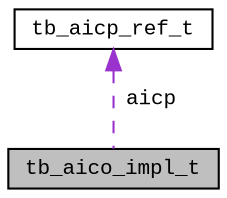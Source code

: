 digraph "tb_aico_impl_t"
{
  edge [fontname="CourierNew",fontsize="10",labelfontname="CourierNew",labelfontsize="10"];
  node [fontname="CourierNew",fontsize="10",shape=record];
  Node1 [label="tb_aico_impl_t",height=0.2,width=0.4,color="black", fillcolor="grey75", style="filled" fontcolor="black"];
  Node2 -> Node1 [dir="back",color="darkorchid3",fontsize="10",style="dashed",label=" aicp" ,fontname="CourierNew"];
  Node2 [label="tb_aicp_ref_t",height=0.2,width=0.4,color="black", fillcolor="white", style="filled",URL="$d3/d60/structtb__aicp__ref__t.html"];
}
